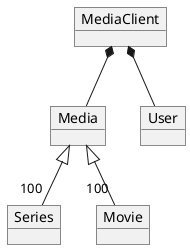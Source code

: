 @startuml

object MediaClient
object Media
object Series
object Movie
object User




MediaClient*-- User
MediaClient *-- Media

Media <|--"100" Movie
Media <|--"100" Series





@enduml